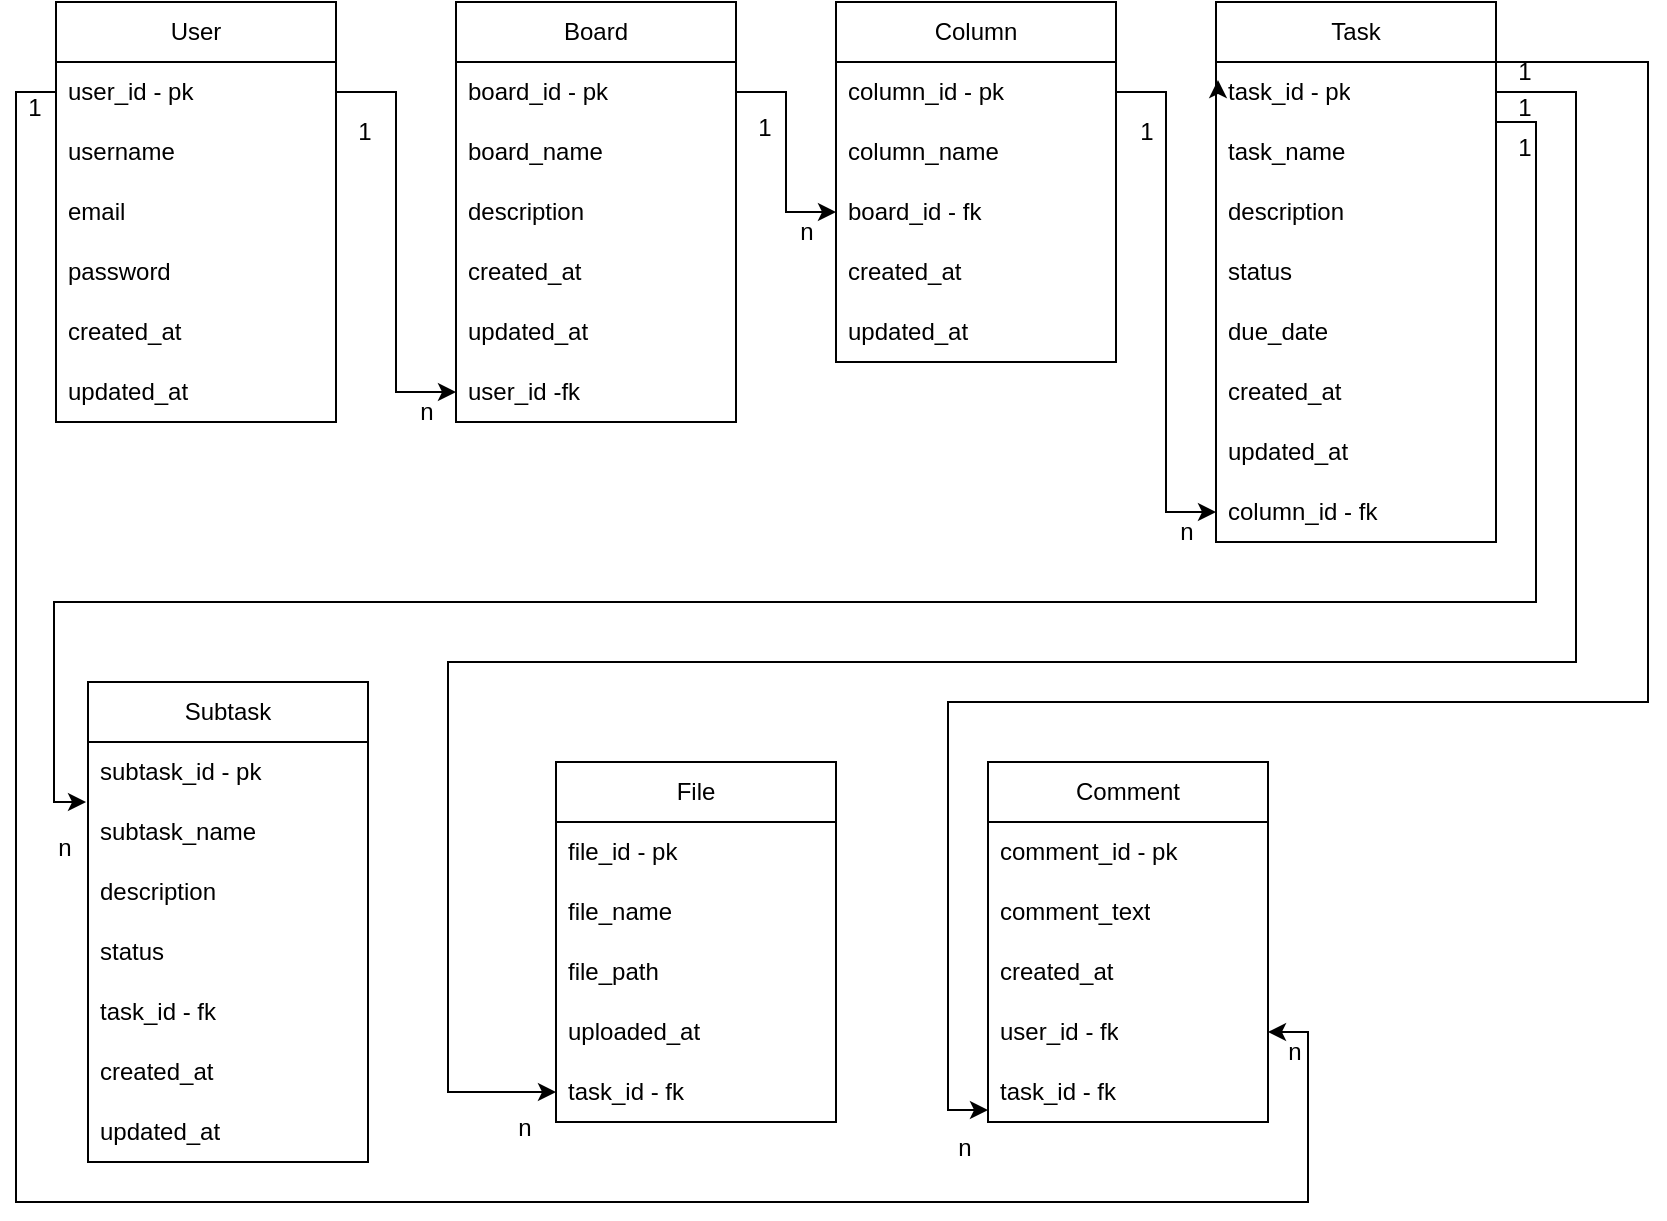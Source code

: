 <mxfile version="24.6.4" type="device">
  <diagram name="Page-1" id="1W-PYEjeoNjddT0IosxZ">
    <mxGraphModel dx="1805" dy="603" grid="1" gridSize="10" guides="1" tooltips="1" connect="1" arrows="1" fold="1" page="1" pageScale="1" pageWidth="827" pageHeight="1169" math="0" shadow="0">
      <root>
        <mxCell id="0" />
        <mxCell id="1" parent="0" />
        <mxCell id="uZyzI6NEN6Hpzn3eU7x3-1" value="User" style="swimlane;fontStyle=0;childLayout=stackLayout;horizontal=1;startSize=30;horizontalStack=0;resizeParent=1;resizeParentMax=0;resizeLast=0;collapsible=1;marginBottom=0;whiteSpace=wrap;html=1;" vertex="1" parent="1">
          <mxGeometry x="26" y="60" width="140" height="210" as="geometry" />
        </mxCell>
        <mxCell id="uZyzI6NEN6Hpzn3eU7x3-2" value="user_id - pk" style="text;strokeColor=none;fillColor=none;align=left;verticalAlign=middle;spacingLeft=4;spacingRight=4;overflow=hidden;points=[[0,0.5],[1,0.5]];portConstraint=eastwest;rotatable=0;whiteSpace=wrap;html=1;" vertex="1" parent="uZyzI6NEN6Hpzn3eU7x3-1">
          <mxGeometry y="30" width="140" height="30" as="geometry" />
        </mxCell>
        <mxCell id="uZyzI6NEN6Hpzn3eU7x3-3" value="username" style="text;strokeColor=none;fillColor=none;align=left;verticalAlign=middle;spacingLeft=4;spacingRight=4;overflow=hidden;points=[[0,0.5],[1,0.5]];portConstraint=eastwest;rotatable=0;whiteSpace=wrap;html=1;" vertex="1" parent="uZyzI6NEN6Hpzn3eU7x3-1">
          <mxGeometry y="60" width="140" height="30" as="geometry" />
        </mxCell>
        <mxCell id="uZyzI6NEN6Hpzn3eU7x3-4" value="email" style="text;strokeColor=none;fillColor=none;align=left;verticalAlign=middle;spacingLeft=4;spacingRight=4;overflow=hidden;points=[[0,0.5],[1,0.5]];portConstraint=eastwest;rotatable=0;whiteSpace=wrap;html=1;" vertex="1" parent="uZyzI6NEN6Hpzn3eU7x3-1">
          <mxGeometry y="90" width="140" height="30" as="geometry" />
        </mxCell>
        <mxCell id="uZyzI6NEN6Hpzn3eU7x3-5" value="password" style="text;strokeColor=none;fillColor=none;align=left;verticalAlign=middle;spacingLeft=4;spacingRight=4;overflow=hidden;points=[[0,0.5],[1,0.5]];portConstraint=eastwest;rotatable=0;whiteSpace=wrap;html=1;" vertex="1" parent="uZyzI6NEN6Hpzn3eU7x3-1">
          <mxGeometry y="120" width="140" height="30" as="geometry" />
        </mxCell>
        <mxCell id="uZyzI6NEN6Hpzn3eU7x3-6" value="created_at" style="text;strokeColor=none;fillColor=none;align=left;verticalAlign=middle;spacingLeft=4;spacingRight=4;overflow=hidden;points=[[0,0.5],[1,0.5]];portConstraint=eastwest;rotatable=0;whiteSpace=wrap;html=1;" vertex="1" parent="uZyzI6NEN6Hpzn3eU7x3-1">
          <mxGeometry y="150" width="140" height="30" as="geometry" />
        </mxCell>
        <mxCell id="uZyzI6NEN6Hpzn3eU7x3-7" value="updated_at" style="text;strokeColor=none;fillColor=none;align=left;verticalAlign=middle;spacingLeft=4;spacingRight=4;overflow=hidden;points=[[0,0.5],[1,0.5]];portConstraint=eastwest;rotatable=0;whiteSpace=wrap;html=1;" vertex="1" parent="uZyzI6NEN6Hpzn3eU7x3-1">
          <mxGeometry y="180" width="140" height="30" as="geometry" />
        </mxCell>
        <mxCell id="uZyzI6NEN6Hpzn3eU7x3-8" value="Board" style="swimlane;fontStyle=0;childLayout=stackLayout;horizontal=1;startSize=30;horizontalStack=0;resizeParent=1;resizeParentMax=0;resizeLast=0;collapsible=1;marginBottom=0;whiteSpace=wrap;html=1;" vertex="1" parent="1">
          <mxGeometry x="226" y="60" width="140" height="210" as="geometry" />
        </mxCell>
        <mxCell id="uZyzI6NEN6Hpzn3eU7x3-9" value="board_id - pk" style="text;strokeColor=none;fillColor=none;align=left;verticalAlign=middle;spacingLeft=4;spacingRight=4;overflow=hidden;points=[[0,0.5],[1,0.5]];portConstraint=eastwest;rotatable=0;whiteSpace=wrap;html=1;" vertex="1" parent="uZyzI6NEN6Hpzn3eU7x3-8">
          <mxGeometry y="30" width="140" height="30" as="geometry" />
        </mxCell>
        <mxCell id="uZyzI6NEN6Hpzn3eU7x3-10" value="board_name" style="text;strokeColor=none;fillColor=none;align=left;verticalAlign=middle;spacingLeft=4;spacingRight=4;overflow=hidden;points=[[0,0.5],[1,0.5]];portConstraint=eastwest;rotatable=0;whiteSpace=wrap;html=1;" vertex="1" parent="uZyzI6NEN6Hpzn3eU7x3-8">
          <mxGeometry y="60" width="140" height="30" as="geometry" />
        </mxCell>
        <mxCell id="uZyzI6NEN6Hpzn3eU7x3-11" value="description" style="text;strokeColor=none;fillColor=none;align=left;verticalAlign=middle;spacingLeft=4;spacingRight=4;overflow=hidden;points=[[0,0.5],[1,0.5]];portConstraint=eastwest;rotatable=0;whiteSpace=wrap;html=1;" vertex="1" parent="uZyzI6NEN6Hpzn3eU7x3-8">
          <mxGeometry y="90" width="140" height="30" as="geometry" />
        </mxCell>
        <mxCell id="uZyzI6NEN6Hpzn3eU7x3-12" value="created_at" style="text;strokeColor=none;fillColor=none;align=left;verticalAlign=middle;spacingLeft=4;spacingRight=4;overflow=hidden;points=[[0,0.5],[1,0.5]];portConstraint=eastwest;rotatable=0;whiteSpace=wrap;html=1;" vertex="1" parent="uZyzI6NEN6Hpzn3eU7x3-8">
          <mxGeometry y="120" width="140" height="30" as="geometry" />
        </mxCell>
        <mxCell id="uZyzI6NEN6Hpzn3eU7x3-13" value="updated_at" style="text;strokeColor=none;fillColor=none;align=left;verticalAlign=middle;spacingLeft=4;spacingRight=4;overflow=hidden;points=[[0,0.5],[1,0.5]];portConstraint=eastwest;rotatable=0;whiteSpace=wrap;html=1;" vertex="1" parent="uZyzI6NEN6Hpzn3eU7x3-8">
          <mxGeometry y="150" width="140" height="30" as="geometry" />
        </mxCell>
        <mxCell id="uZyzI6NEN6Hpzn3eU7x3-14" value="user_id -fk" style="text;strokeColor=none;fillColor=none;align=left;verticalAlign=middle;spacingLeft=4;spacingRight=4;overflow=hidden;points=[[0,0.5],[1,0.5]];portConstraint=eastwest;rotatable=0;whiteSpace=wrap;html=1;" vertex="1" parent="uZyzI6NEN6Hpzn3eU7x3-8">
          <mxGeometry y="180" width="140" height="30" as="geometry" />
        </mxCell>
        <mxCell id="uZyzI6NEN6Hpzn3eU7x3-15" value="" style="edgeStyle=orthogonalEdgeStyle;rounded=0;orthogonalLoop=1;jettySize=auto;html=1;entryX=0;entryY=0.5;entryDx=0;entryDy=0;" edge="1" parent="1" source="uZyzI6NEN6Hpzn3eU7x3-2" target="uZyzI6NEN6Hpzn3eU7x3-14">
          <mxGeometry relative="1" as="geometry" />
        </mxCell>
        <mxCell id="uZyzI6NEN6Hpzn3eU7x3-16" value="Column" style="swimlane;fontStyle=0;childLayout=stackLayout;horizontal=1;startSize=30;horizontalStack=0;resizeParent=1;resizeParentMax=0;resizeLast=0;collapsible=1;marginBottom=0;whiteSpace=wrap;html=1;" vertex="1" parent="1">
          <mxGeometry x="416" y="60" width="140" height="180" as="geometry" />
        </mxCell>
        <mxCell id="uZyzI6NEN6Hpzn3eU7x3-17" value="column_id - pk" style="text;strokeColor=none;fillColor=none;align=left;verticalAlign=middle;spacingLeft=4;spacingRight=4;overflow=hidden;points=[[0,0.5],[1,0.5]];portConstraint=eastwest;rotatable=0;whiteSpace=wrap;html=1;" vertex="1" parent="uZyzI6NEN6Hpzn3eU7x3-16">
          <mxGeometry y="30" width="140" height="30" as="geometry" />
        </mxCell>
        <mxCell id="uZyzI6NEN6Hpzn3eU7x3-18" value="column_name" style="text;strokeColor=none;fillColor=none;align=left;verticalAlign=middle;spacingLeft=4;spacingRight=4;overflow=hidden;points=[[0,0.5],[1,0.5]];portConstraint=eastwest;rotatable=0;whiteSpace=wrap;html=1;" vertex="1" parent="uZyzI6NEN6Hpzn3eU7x3-16">
          <mxGeometry y="60" width="140" height="30" as="geometry" />
        </mxCell>
        <mxCell id="uZyzI6NEN6Hpzn3eU7x3-19" value="board_id - fk" style="text;strokeColor=none;fillColor=none;align=left;verticalAlign=middle;spacingLeft=4;spacingRight=4;overflow=hidden;points=[[0,0.5],[1,0.5]];portConstraint=eastwest;rotatable=0;whiteSpace=wrap;html=1;" vertex="1" parent="uZyzI6NEN6Hpzn3eU7x3-16">
          <mxGeometry y="90" width="140" height="30" as="geometry" />
        </mxCell>
        <mxCell id="uZyzI6NEN6Hpzn3eU7x3-20" value="created_at" style="text;strokeColor=none;fillColor=none;align=left;verticalAlign=middle;spacingLeft=4;spacingRight=4;overflow=hidden;points=[[0,0.5],[1,0.5]];portConstraint=eastwest;rotatable=0;whiteSpace=wrap;html=1;" vertex="1" parent="uZyzI6NEN6Hpzn3eU7x3-16">
          <mxGeometry y="120" width="140" height="30" as="geometry" />
        </mxCell>
        <mxCell id="uZyzI6NEN6Hpzn3eU7x3-21" value="updated_at" style="text;strokeColor=none;fillColor=none;align=left;verticalAlign=middle;spacingLeft=4;spacingRight=4;overflow=hidden;points=[[0,0.5],[1,0.5]];portConstraint=eastwest;rotatable=0;whiteSpace=wrap;html=1;" vertex="1" parent="uZyzI6NEN6Hpzn3eU7x3-16">
          <mxGeometry y="150" width="140" height="30" as="geometry" />
        </mxCell>
        <mxCell id="uZyzI6NEN6Hpzn3eU7x3-23" style="edgeStyle=orthogonalEdgeStyle;rounded=0;orthogonalLoop=1;jettySize=auto;html=1;exitX=1;exitY=0.5;exitDx=0;exitDy=0;entryX=0;entryY=0.5;entryDx=0;entryDy=0;" edge="1" parent="1" source="uZyzI6NEN6Hpzn3eU7x3-9" target="uZyzI6NEN6Hpzn3eU7x3-19">
          <mxGeometry relative="1" as="geometry" />
        </mxCell>
        <mxCell id="uZyzI6NEN6Hpzn3eU7x3-24" value="Task" style="swimlane;fontStyle=0;childLayout=stackLayout;horizontal=1;startSize=30;horizontalStack=0;resizeParent=1;resizeParentMax=0;resizeLast=0;collapsible=1;marginBottom=0;whiteSpace=wrap;html=1;" vertex="1" parent="1">
          <mxGeometry x="606" y="60" width="140" height="270" as="geometry" />
        </mxCell>
        <mxCell id="uZyzI6NEN6Hpzn3eU7x3-25" value="task_id - pk" style="text;strokeColor=none;fillColor=none;align=left;verticalAlign=middle;spacingLeft=4;spacingRight=4;overflow=hidden;points=[[0,0.5],[1,0.5]];portConstraint=eastwest;rotatable=0;whiteSpace=wrap;html=1;" vertex="1" parent="uZyzI6NEN6Hpzn3eU7x3-24">
          <mxGeometry y="30" width="140" height="30" as="geometry" />
        </mxCell>
        <mxCell id="uZyzI6NEN6Hpzn3eU7x3-26" value="task_name" style="text;strokeColor=none;fillColor=none;align=left;verticalAlign=middle;spacingLeft=4;spacingRight=4;overflow=hidden;points=[[0,0.5],[1,0.5]];portConstraint=eastwest;rotatable=0;whiteSpace=wrap;html=1;" vertex="1" parent="uZyzI6NEN6Hpzn3eU7x3-24">
          <mxGeometry y="60" width="140" height="30" as="geometry" />
        </mxCell>
        <mxCell id="uZyzI6NEN6Hpzn3eU7x3-27" value="description" style="text;strokeColor=none;fillColor=none;align=left;verticalAlign=middle;spacingLeft=4;spacingRight=4;overflow=hidden;points=[[0,0.5],[1,0.5]];portConstraint=eastwest;rotatable=0;whiteSpace=wrap;html=1;" vertex="1" parent="uZyzI6NEN6Hpzn3eU7x3-24">
          <mxGeometry y="90" width="140" height="30" as="geometry" />
        </mxCell>
        <mxCell id="uZyzI6NEN6Hpzn3eU7x3-28" value="status" style="text;strokeColor=none;fillColor=none;align=left;verticalAlign=middle;spacingLeft=4;spacingRight=4;overflow=hidden;points=[[0,0.5],[1,0.5]];portConstraint=eastwest;rotatable=0;whiteSpace=wrap;html=1;" vertex="1" parent="uZyzI6NEN6Hpzn3eU7x3-24">
          <mxGeometry y="120" width="140" height="30" as="geometry" />
        </mxCell>
        <mxCell id="uZyzI6NEN6Hpzn3eU7x3-29" value="due_date" style="text;strokeColor=none;fillColor=none;align=left;verticalAlign=middle;spacingLeft=4;spacingRight=4;overflow=hidden;points=[[0,0.5],[1,0.5]];portConstraint=eastwest;rotatable=0;whiteSpace=wrap;html=1;" vertex="1" parent="uZyzI6NEN6Hpzn3eU7x3-24">
          <mxGeometry y="150" width="140" height="30" as="geometry" />
        </mxCell>
        <mxCell id="uZyzI6NEN6Hpzn3eU7x3-31" value="created_at" style="text;strokeColor=none;fillColor=none;align=left;verticalAlign=middle;spacingLeft=4;spacingRight=4;overflow=hidden;points=[[0,0.5],[1,0.5]];portConstraint=eastwest;rotatable=0;whiteSpace=wrap;html=1;" vertex="1" parent="uZyzI6NEN6Hpzn3eU7x3-24">
          <mxGeometry y="180" width="140" height="30" as="geometry" />
        </mxCell>
        <mxCell id="uZyzI6NEN6Hpzn3eU7x3-30" value="updated_at" style="text;strokeColor=none;fillColor=none;align=left;verticalAlign=middle;spacingLeft=4;spacingRight=4;overflow=hidden;points=[[0,0.5],[1,0.5]];portConstraint=eastwest;rotatable=0;whiteSpace=wrap;html=1;" vertex="1" parent="uZyzI6NEN6Hpzn3eU7x3-24">
          <mxGeometry y="210" width="140" height="30" as="geometry" />
        </mxCell>
        <mxCell id="uZyzI6NEN6Hpzn3eU7x3-37" value="column_id - fk" style="text;strokeColor=none;fillColor=none;align=left;verticalAlign=middle;spacingLeft=4;spacingRight=4;overflow=hidden;points=[[0,0.5],[1,0.5]];portConstraint=eastwest;rotatable=0;whiteSpace=wrap;html=1;" vertex="1" parent="uZyzI6NEN6Hpzn3eU7x3-24">
          <mxGeometry y="240" width="140" height="30" as="geometry" />
        </mxCell>
        <mxCell id="uZyzI6NEN6Hpzn3eU7x3-58" style="edgeStyle=orthogonalEdgeStyle;rounded=0;orthogonalLoop=1;jettySize=auto;html=1;exitX=0;exitY=0.5;exitDx=0;exitDy=0;entryX=0.007;entryY=0.3;entryDx=0;entryDy=0;entryPerimeter=0;" edge="1" parent="uZyzI6NEN6Hpzn3eU7x3-24" source="uZyzI6NEN6Hpzn3eU7x3-25" target="uZyzI6NEN6Hpzn3eU7x3-25">
          <mxGeometry relative="1" as="geometry" />
        </mxCell>
        <mxCell id="uZyzI6NEN6Hpzn3eU7x3-38" style="edgeStyle=orthogonalEdgeStyle;rounded=0;orthogonalLoop=1;jettySize=auto;html=1;exitX=1;exitY=0.5;exitDx=0;exitDy=0;" edge="1" parent="1" source="uZyzI6NEN6Hpzn3eU7x3-17" target="uZyzI6NEN6Hpzn3eU7x3-37">
          <mxGeometry relative="1" as="geometry" />
        </mxCell>
        <mxCell id="uZyzI6NEN6Hpzn3eU7x3-39" value="Subtask" style="swimlane;fontStyle=0;childLayout=stackLayout;horizontal=1;startSize=30;horizontalStack=0;resizeParent=1;resizeParentMax=0;resizeLast=0;collapsible=1;marginBottom=0;whiteSpace=wrap;html=1;" vertex="1" parent="1">
          <mxGeometry x="42" y="400" width="140" height="240" as="geometry" />
        </mxCell>
        <mxCell id="uZyzI6NEN6Hpzn3eU7x3-40" value="subtask_id - pk" style="text;strokeColor=none;fillColor=none;align=left;verticalAlign=middle;spacingLeft=4;spacingRight=4;overflow=hidden;points=[[0,0.5],[1,0.5]];portConstraint=eastwest;rotatable=0;whiteSpace=wrap;html=1;" vertex="1" parent="uZyzI6NEN6Hpzn3eU7x3-39">
          <mxGeometry y="30" width="140" height="30" as="geometry" />
        </mxCell>
        <mxCell id="uZyzI6NEN6Hpzn3eU7x3-41" value="subtask_name" style="text;strokeColor=none;fillColor=none;align=left;verticalAlign=middle;spacingLeft=4;spacingRight=4;overflow=hidden;points=[[0,0.5],[1,0.5]];portConstraint=eastwest;rotatable=0;whiteSpace=wrap;html=1;" vertex="1" parent="uZyzI6NEN6Hpzn3eU7x3-39">
          <mxGeometry y="60" width="140" height="30" as="geometry" />
        </mxCell>
        <mxCell id="uZyzI6NEN6Hpzn3eU7x3-42" value="description" style="text;strokeColor=none;fillColor=none;align=left;verticalAlign=middle;spacingLeft=4;spacingRight=4;overflow=hidden;points=[[0,0.5],[1,0.5]];portConstraint=eastwest;rotatable=0;whiteSpace=wrap;html=1;" vertex="1" parent="uZyzI6NEN6Hpzn3eU7x3-39">
          <mxGeometry y="90" width="140" height="30" as="geometry" />
        </mxCell>
        <mxCell id="uZyzI6NEN6Hpzn3eU7x3-43" value="status" style="text;strokeColor=none;fillColor=none;align=left;verticalAlign=middle;spacingLeft=4;spacingRight=4;overflow=hidden;points=[[0,0.5],[1,0.5]];portConstraint=eastwest;rotatable=0;whiteSpace=wrap;html=1;" vertex="1" parent="uZyzI6NEN6Hpzn3eU7x3-39">
          <mxGeometry y="120" width="140" height="30" as="geometry" />
        </mxCell>
        <mxCell id="uZyzI6NEN6Hpzn3eU7x3-44" value="task_id - fk" style="text;strokeColor=none;fillColor=none;align=left;verticalAlign=middle;spacingLeft=4;spacingRight=4;overflow=hidden;points=[[0,0.5],[1,0.5]];portConstraint=eastwest;rotatable=0;whiteSpace=wrap;html=1;" vertex="1" parent="uZyzI6NEN6Hpzn3eU7x3-39">
          <mxGeometry y="150" width="140" height="30" as="geometry" />
        </mxCell>
        <mxCell id="uZyzI6NEN6Hpzn3eU7x3-45" value="created_at" style="text;strokeColor=none;fillColor=none;align=left;verticalAlign=middle;spacingLeft=4;spacingRight=4;overflow=hidden;points=[[0,0.5],[1,0.5]];portConstraint=eastwest;rotatable=0;whiteSpace=wrap;html=1;" vertex="1" parent="uZyzI6NEN6Hpzn3eU7x3-39">
          <mxGeometry y="180" width="140" height="30" as="geometry" />
        </mxCell>
        <mxCell id="uZyzI6NEN6Hpzn3eU7x3-46" value="updated_at" style="text;strokeColor=none;fillColor=none;align=left;verticalAlign=middle;spacingLeft=4;spacingRight=4;overflow=hidden;points=[[0,0.5],[1,0.5]];portConstraint=eastwest;rotatable=0;whiteSpace=wrap;html=1;" vertex="1" parent="uZyzI6NEN6Hpzn3eU7x3-39">
          <mxGeometry y="210" width="140" height="30" as="geometry" />
        </mxCell>
        <mxCell id="uZyzI6NEN6Hpzn3eU7x3-48" style="edgeStyle=orthogonalEdgeStyle;rounded=0;orthogonalLoop=1;jettySize=auto;html=1;exitX=1;exitY=0.5;exitDx=0;exitDy=0;entryX=-0.007;entryY=1;entryDx=0;entryDy=0;entryPerimeter=0;" edge="1" parent="1" source="uZyzI6NEN6Hpzn3eU7x3-25" target="uZyzI6NEN6Hpzn3eU7x3-40">
          <mxGeometry relative="1" as="geometry">
            <Array as="points">
              <mxPoint x="746" y="120" />
              <mxPoint x="766" y="120" />
              <mxPoint x="766" y="360" />
              <mxPoint x="25" y="360" />
              <mxPoint x="25" y="460" />
            </Array>
          </mxGeometry>
        </mxCell>
        <mxCell id="uZyzI6NEN6Hpzn3eU7x3-49" value="File" style="swimlane;fontStyle=0;childLayout=stackLayout;horizontal=1;startSize=30;horizontalStack=0;resizeParent=1;resizeParentMax=0;resizeLast=0;collapsible=1;marginBottom=0;whiteSpace=wrap;html=1;" vertex="1" parent="1">
          <mxGeometry x="276" y="440" width="140" height="180" as="geometry" />
        </mxCell>
        <mxCell id="uZyzI6NEN6Hpzn3eU7x3-50" value="file_id - pk" style="text;strokeColor=none;fillColor=none;align=left;verticalAlign=middle;spacingLeft=4;spacingRight=4;overflow=hidden;points=[[0,0.5],[1,0.5]];portConstraint=eastwest;rotatable=0;whiteSpace=wrap;html=1;" vertex="1" parent="uZyzI6NEN6Hpzn3eU7x3-49">
          <mxGeometry y="30" width="140" height="30" as="geometry" />
        </mxCell>
        <mxCell id="uZyzI6NEN6Hpzn3eU7x3-51" value="file_name" style="text;strokeColor=none;fillColor=none;align=left;verticalAlign=middle;spacingLeft=4;spacingRight=4;overflow=hidden;points=[[0,0.5],[1,0.5]];portConstraint=eastwest;rotatable=0;whiteSpace=wrap;html=1;" vertex="1" parent="uZyzI6NEN6Hpzn3eU7x3-49">
          <mxGeometry y="60" width="140" height="30" as="geometry" />
        </mxCell>
        <mxCell id="uZyzI6NEN6Hpzn3eU7x3-52" value="file_path" style="text;strokeColor=none;fillColor=none;align=left;verticalAlign=middle;spacingLeft=4;spacingRight=4;overflow=hidden;points=[[0,0.5],[1,0.5]];portConstraint=eastwest;rotatable=0;whiteSpace=wrap;html=1;" vertex="1" parent="uZyzI6NEN6Hpzn3eU7x3-49">
          <mxGeometry y="90" width="140" height="30" as="geometry" />
        </mxCell>
        <mxCell id="uZyzI6NEN6Hpzn3eU7x3-53" value="uploaded_at" style="text;strokeColor=none;fillColor=none;align=left;verticalAlign=middle;spacingLeft=4;spacingRight=4;overflow=hidden;points=[[0,0.5],[1,0.5]];portConstraint=eastwest;rotatable=0;whiteSpace=wrap;html=1;" vertex="1" parent="uZyzI6NEN6Hpzn3eU7x3-49">
          <mxGeometry y="120" width="140" height="30" as="geometry" />
        </mxCell>
        <mxCell id="uZyzI6NEN6Hpzn3eU7x3-54" value="task_id - fk" style="text;strokeColor=none;fillColor=none;align=left;verticalAlign=middle;spacingLeft=4;spacingRight=4;overflow=hidden;points=[[0,0.5],[1,0.5]];portConstraint=eastwest;rotatable=0;whiteSpace=wrap;html=1;" vertex="1" parent="uZyzI6NEN6Hpzn3eU7x3-49">
          <mxGeometry y="150" width="140" height="30" as="geometry" />
        </mxCell>
        <mxCell id="uZyzI6NEN6Hpzn3eU7x3-59" style="edgeStyle=orthogonalEdgeStyle;rounded=0;orthogonalLoop=1;jettySize=auto;html=1;entryX=0;entryY=0.5;entryDx=0;entryDy=0;exitX=1;exitY=0.5;exitDx=0;exitDy=0;" edge="1" parent="1" source="uZyzI6NEN6Hpzn3eU7x3-25" target="uZyzI6NEN6Hpzn3eU7x3-54">
          <mxGeometry relative="1" as="geometry">
            <mxPoint x="752" y="105" as="sourcePoint" />
            <mxPoint x="266" y="565" as="targetPoint" />
            <Array as="points">
              <mxPoint x="786" y="105" />
              <mxPoint x="786" y="390" />
              <mxPoint x="222" y="390" />
              <mxPoint x="222" y="605" />
            </Array>
          </mxGeometry>
        </mxCell>
        <mxCell id="uZyzI6NEN6Hpzn3eU7x3-61" value="Comment" style="swimlane;fontStyle=0;childLayout=stackLayout;horizontal=1;startSize=30;horizontalStack=0;resizeParent=1;resizeParentMax=0;resizeLast=0;collapsible=1;marginBottom=0;whiteSpace=wrap;html=1;" vertex="1" parent="1">
          <mxGeometry x="492" y="440" width="140" height="180" as="geometry" />
        </mxCell>
        <mxCell id="uZyzI6NEN6Hpzn3eU7x3-62" value="comment_id - pk" style="text;strokeColor=none;fillColor=none;align=left;verticalAlign=middle;spacingLeft=4;spacingRight=4;overflow=hidden;points=[[0,0.5],[1,0.5]];portConstraint=eastwest;rotatable=0;whiteSpace=wrap;html=1;" vertex="1" parent="uZyzI6NEN6Hpzn3eU7x3-61">
          <mxGeometry y="30" width="140" height="30" as="geometry" />
        </mxCell>
        <mxCell id="uZyzI6NEN6Hpzn3eU7x3-63" value="comment_text" style="text;strokeColor=none;fillColor=none;align=left;verticalAlign=middle;spacingLeft=4;spacingRight=4;overflow=hidden;points=[[0,0.5],[1,0.5]];portConstraint=eastwest;rotatable=0;whiteSpace=wrap;html=1;" vertex="1" parent="uZyzI6NEN6Hpzn3eU7x3-61">
          <mxGeometry y="60" width="140" height="30" as="geometry" />
        </mxCell>
        <mxCell id="uZyzI6NEN6Hpzn3eU7x3-64" value="created_at" style="text;strokeColor=none;fillColor=none;align=left;verticalAlign=middle;spacingLeft=4;spacingRight=4;overflow=hidden;points=[[0,0.5],[1,0.5]];portConstraint=eastwest;rotatable=0;whiteSpace=wrap;html=1;" vertex="1" parent="uZyzI6NEN6Hpzn3eU7x3-61">
          <mxGeometry y="90" width="140" height="30" as="geometry" />
        </mxCell>
        <mxCell id="uZyzI6NEN6Hpzn3eU7x3-65" value="user_id - fk" style="text;strokeColor=none;fillColor=none;align=left;verticalAlign=middle;spacingLeft=4;spacingRight=4;overflow=hidden;points=[[0,0.5],[1,0.5]];portConstraint=eastwest;rotatable=0;whiteSpace=wrap;html=1;" vertex="1" parent="uZyzI6NEN6Hpzn3eU7x3-61">
          <mxGeometry y="120" width="140" height="30" as="geometry" />
        </mxCell>
        <mxCell id="uZyzI6NEN6Hpzn3eU7x3-66" value="task_id - fk" style="text;strokeColor=none;fillColor=none;align=left;verticalAlign=middle;spacingLeft=4;spacingRight=4;overflow=hidden;points=[[0,0.5],[1,0.5]];portConstraint=eastwest;rotatable=0;whiteSpace=wrap;html=1;" vertex="1" parent="uZyzI6NEN6Hpzn3eU7x3-61">
          <mxGeometry y="150" width="140" height="30" as="geometry" />
        </mxCell>
        <mxCell id="uZyzI6NEN6Hpzn3eU7x3-69" style="edgeStyle=orthogonalEdgeStyle;rounded=0;orthogonalLoop=1;jettySize=auto;html=1;exitX=1;exitY=0.5;exitDx=0;exitDy=0;entryX=0;entryY=0.8;entryDx=0;entryDy=0;entryPerimeter=0;" edge="1" parent="1" source="uZyzI6NEN6Hpzn3eU7x3-25" target="uZyzI6NEN6Hpzn3eU7x3-66">
          <mxGeometry relative="1" as="geometry">
            <Array as="points">
              <mxPoint x="746" y="90" />
              <mxPoint x="822" y="90" />
              <mxPoint x="822" y="410" />
              <mxPoint x="472" y="410" />
              <mxPoint x="472" y="614" />
            </Array>
          </mxGeometry>
        </mxCell>
        <mxCell id="uZyzI6NEN6Hpzn3eU7x3-70" style="edgeStyle=orthogonalEdgeStyle;rounded=0;orthogonalLoop=1;jettySize=auto;html=1;exitX=0;exitY=0.5;exitDx=0;exitDy=0;entryX=1;entryY=0.5;entryDx=0;entryDy=0;" edge="1" parent="1" source="uZyzI6NEN6Hpzn3eU7x3-2" target="uZyzI6NEN6Hpzn3eU7x3-65">
          <mxGeometry relative="1" as="geometry">
            <Array as="points">
              <mxPoint x="6" y="105" />
              <mxPoint x="6" y="660" />
              <mxPoint x="652" y="660" />
              <mxPoint x="652" y="575" />
            </Array>
          </mxGeometry>
        </mxCell>
        <mxCell id="uZyzI6NEN6Hpzn3eU7x3-71" value="1" style="text;html=1;align=center;verticalAlign=middle;resizable=0;points=[];autosize=1;strokeColor=none;fillColor=none;" vertex="1" parent="1">
          <mxGeometry x="165" y="110" width="30" height="30" as="geometry" />
        </mxCell>
        <mxCell id="uZyzI6NEN6Hpzn3eU7x3-72" value="n" style="text;html=1;align=center;verticalAlign=middle;resizable=0;points=[];autosize=1;strokeColor=none;fillColor=none;" vertex="1" parent="1">
          <mxGeometry x="196" y="250" width="30" height="30" as="geometry" />
        </mxCell>
        <mxCell id="uZyzI6NEN6Hpzn3eU7x3-73" value="1" style="text;html=1;align=center;verticalAlign=middle;resizable=0;points=[];autosize=1;strokeColor=none;fillColor=none;" vertex="1" parent="1">
          <mxGeometry x="365" y="108" width="30" height="30" as="geometry" />
        </mxCell>
        <mxCell id="uZyzI6NEN6Hpzn3eU7x3-74" value="n" style="text;html=1;align=center;verticalAlign=middle;resizable=0;points=[];autosize=1;strokeColor=none;fillColor=none;" vertex="1" parent="1">
          <mxGeometry x="386" y="160" width="30" height="30" as="geometry" />
        </mxCell>
        <mxCell id="uZyzI6NEN6Hpzn3eU7x3-75" value="1" style="text;html=1;align=center;verticalAlign=middle;resizable=0;points=[];autosize=1;strokeColor=none;fillColor=none;" vertex="1" parent="1">
          <mxGeometry x="556" y="110" width="30" height="30" as="geometry" />
        </mxCell>
        <mxCell id="uZyzI6NEN6Hpzn3eU7x3-76" value="n" style="text;html=1;align=center;verticalAlign=middle;resizable=0;points=[];autosize=1;strokeColor=none;fillColor=none;" vertex="1" parent="1">
          <mxGeometry x="576" y="310" width="30" height="30" as="geometry" />
        </mxCell>
        <mxCell id="uZyzI6NEN6Hpzn3eU7x3-77" value="1" style="text;html=1;align=center;verticalAlign=middle;resizable=0;points=[];autosize=1;strokeColor=none;fillColor=none;" vertex="1" parent="1">
          <mxGeometry x="745" y="118" width="30" height="30" as="geometry" />
        </mxCell>
        <mxCell id="uZyzI6NEN6Hpzn3eU7x3-78" value="n" style="text;html=1;align=center;verticalAlign=middle;resizable=0;points=[];autosize=1;strokeColor=none;fillColor=none;" vertex="1" parent="1">
          <mxGeometry x="15" y="468" width="30" height="30" as="geometry" />
        </mxCell>
        <mxCell id="uZyzI6NEN6Hpzn3eU7x3-79" value="1" style="text;html=1;align=center;verticalAlign=middle;resizable=0;points=[];autosize=1;strokeColor=none;fillColor=none;" vertex="1" parent="1">
          <mxGeometry x="745" y="98" width="30" height="30" as="geometry" />
        </mxCell>
        <mxCell id="uZyzI6NEN6Hpzn3eU7x3-80" value="n" style="text;html=1;align=center;verticalAlign=middle;resizable=0;points=[];autosize=1;strokeColor=none;fillColor=none;" vertex="1" parent="1">
          <mxGeometry x="245" y="608" width="30" height="30" as="geometry" />
        </mxCell>
        <mxCell id="uZyzI6NEN6Hpzn3eU7x3-81" value="1" style="text;html=1;align=center;verticalAlign=middle;resizable=0;points=[];autosize=1;strokeColor=none;fillColor=none;" vertex="1" parent="1">
          <mxGeometry x="745" y="80" width="30" height="30" as="geometry" />
        </mxCell>
        <mxCell id="uZyzI6NEN6Hpzn3eU7x3-82" value="n" style="text;html=1;align=center;verticalAlign=middle;resizable=0;points=[];autosize=1;strokeColor=none;fillColor=none;" vertex="1" parent="1">
          <mxGeometry x="465" y="618" width="30" height="30" as="geometry" />
        </mxCell>
        <mxCell id="uZyzI6NEN6Hpzn3eU7x3-83" value="1" style="text;html=1;align=center;verticalAlign=middle;resizable=0;points=[];autosize=1;strokeColor=none;fillColor=none;" vertex="1" parent="1">
          <mxGeometry y="98" width="30" height="30" as="geometry" />
        </mxCell>
        <mxCell id="uZyzI6NEN6Hpzn3eU7x3-84" value="n" style="text;html=1;align=center;verticalAlign=middle;resizable=0;points=[];autosize=1;strokeColor=none;fillColor=none;" vertex="1" parent="1">
          <mxGeometry x="630" y="570" width="30" height="30" as="geometry" />
        </mxCell>
      </root>
    </mxGraphModel>
  </diagram>
</mxfile>
